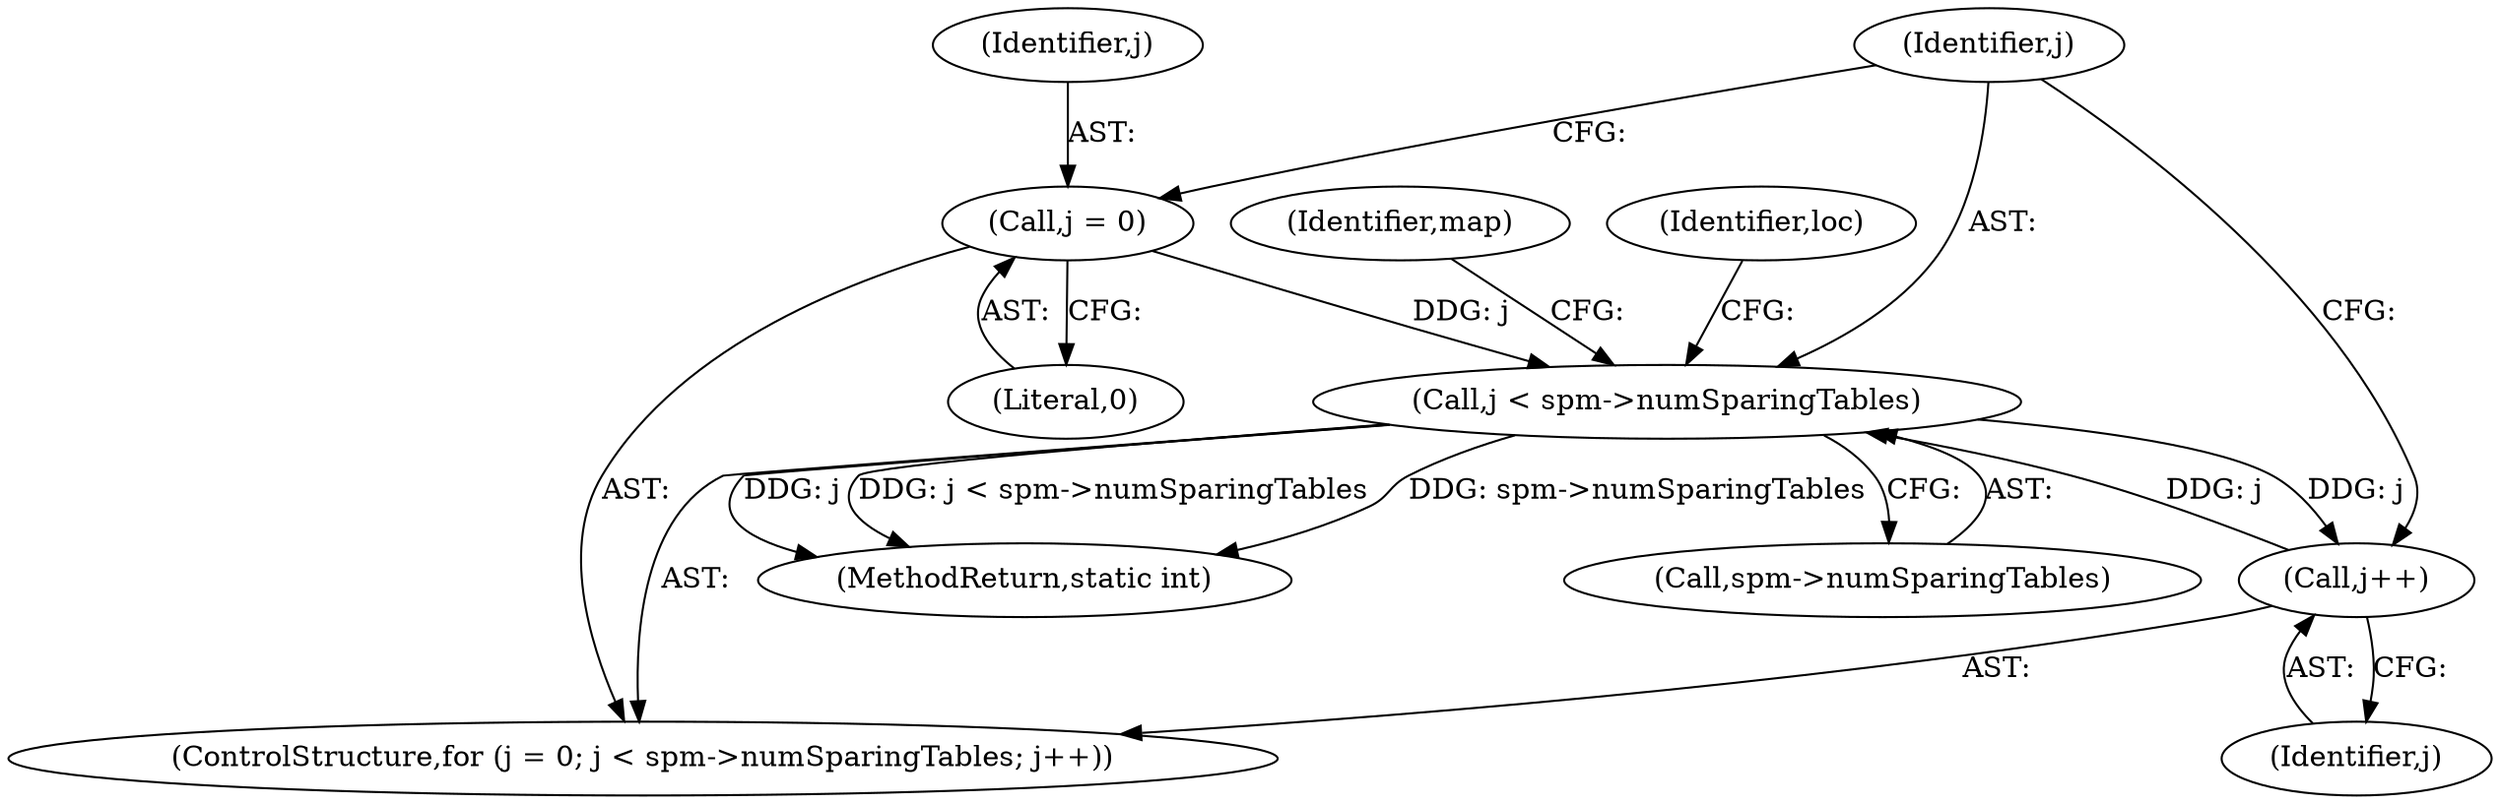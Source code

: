 digraph "1_linux_1df2ae31c724e57be9d7ac00d78db8a5dabdd050@del" {
"1000380" [label="(Call,j < spm->numSparingTables)"];
"1000377" [label="(Call,j = 0)"];
"1000385" [label="(Call,j++)"];
"1000380" [label="(Call,j < spm->numSparingTables)"];
"1000378" [label="(Identifier,j)"];
"1000377" [label="(Call,j = 0)"];
"1000458" [label="(Identifier,map)"];
"1000390" [label="(Identifier,loc)"];
"1000691" [label="(MethodReturn,static int)"];
"1000379" [label="(Literal,0)"];
"1000386" [label="(Identifier,j)"];
"1000385" [label="(Call,j++)"];
"1000380" [label="(Call,j < spm->numSparingTables)"];
"1000382" [label="(Call,spm->numSparingTables)"];
"1000376" [label="(ControlStructure,for (j = 0; j < spm->numSparingTables; j++))"];
"1000381" [label="(Identifier,j)"];
"1000380" -> "1000376"  [label="AST: "];
"1000380" -> "1000382"  [label="CFG: "];
"1000381" -> "1000380"  [label="AST: "];
"1000382" -> "1000380"  [label="AST: "];
"1000390" -> "1000380"  [label="CFG: "];
"1000458" -> "1000380"  [label="CFG: "];
"1000380" -> "1000691"  [label="DDG: j < spm->numSparingTables"];
"1000380" -> "1000691"  [label="DDG: spm->numSparingTables"];
"1000380" -> "1000691"  [label="DDG: j"];
"1000377" -> "1000380"  [label="DDG: j"];
"1000385" -> "1000380"  [label="DDG: j"];
"1000380" -> "1000385"  [label="DDG: j"];
"1000377" -> "1000376"  [label="AST: "];
"1000377" -> "1000379"  [label="CFG: "];
"1000378" -> "1000377"  [label="AST: "];
"1000379" -> "1000377"  [label="AST: "];
"1000381" -> "1000377"  [label="CFG: "];
"1000385" -> "1000376"  [label="AST: "];
"1000385" -> "1000386"  [label="CFG: "];
"1000386" -> "1000385"  [label="AST: "];
"1000381" -> "1000385"  [label="CFG: "];
}
